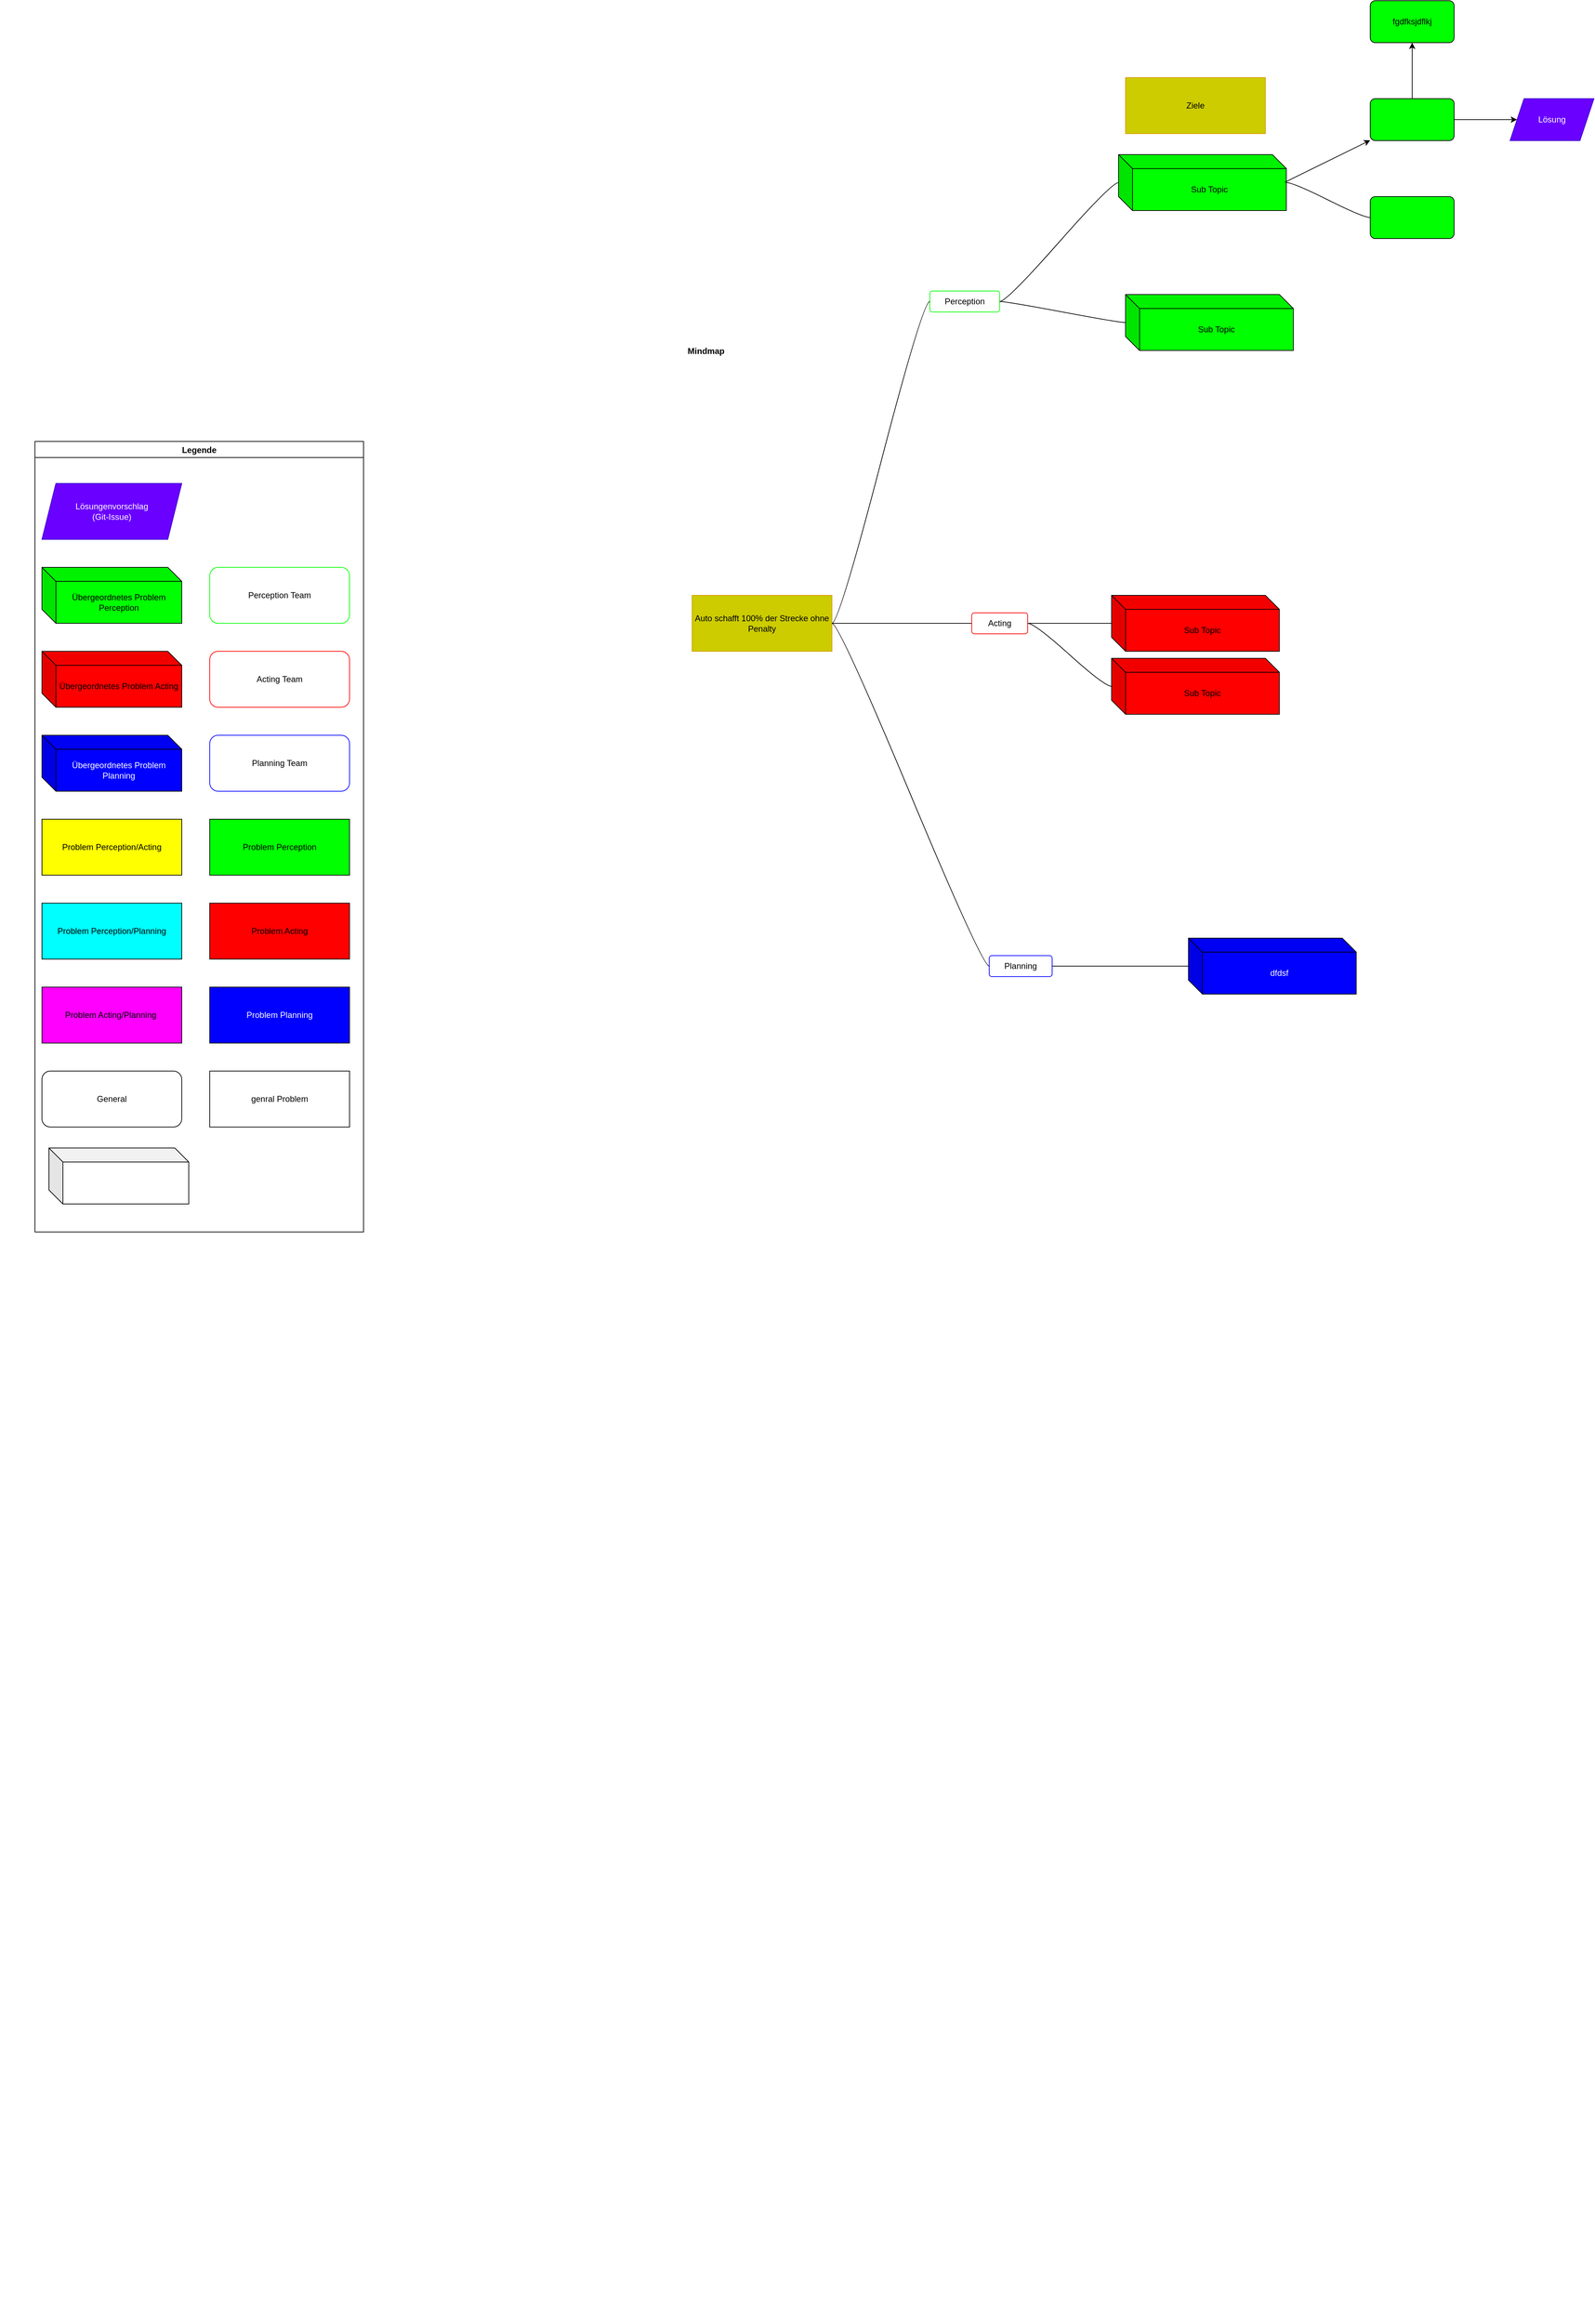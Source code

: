 <mxfile>
    <diagram id="6a731a19-8d31-9384-78a2-239565b7b9f0" name="Page-1">
        <mxGraphModel dx="1161" dy="3989" grid="1" gridSize="10" guides="1" tooltips="1" connect="1" arrows="1" fold="1" page="1" pageScale="1" pageWidth="1169" pageHeight="827" background="none" math="0" shadow="0">
            <root>
                <mxCell id="0"/>
                <mxCell id="1" parent="0"/>
                <mxCell id="RF8mBAwJzvHUmaenBq2k-1" value="Mindmap" style="swimlane;startSize=20;horizontal=1;containerType=tree;strokeColor=none;fillColor=none;" parent="1" vertex="1">
                    <mxGeometry x="230" y="-2710" width="2020" height="2830" as="geometry"/>
                </mxCell>
                <mxCell id="RF8mBAwJzvHUmaenBq2k-42" value="Legende" style="swimlane;" parent="RF8mBAwJzvHUmaenBq2k-1" vertex="1">
                    <mxGeometry x="50" y="140" width="470" height="1130" as="geometry">
                        <mxRectangle x="20" y="190" width="90" height="30" as="alternateBounds"/>
                    </mxGeometry>
                </mxCell>
                <mxCell id="RF8mBAwJzvHUmaenBq2k-17" value="Perception Team" style="rounded=1;whiteSpace=wrap;html=1;gradientColor=default;fillColor=none;strokeColor=#00ff00;container=0;part=0;treeFolding=1;treeMoving=1;" parent="RF8mBAwJzvHUmaenBq2k-42" vertex="1">
                    <mxGeometry x="250" y="180" width="200" height="80" as="geometry"/>
                </mxCell>
                <mxCell id="RF8mBAwJzvHUmaenBq2k-19" value="Acting Team" style="rounded=1;whiteSpace=wrap;html=1;fillColor=none;strokeColor=#FF0000;treeFolding=1;treeMoving=1;" parent="RF8mBAwJzvHUmaenBq2k-42" vertex="1">
                    <mxGeometry x="250" y="300" width="200" height="80" as="geometry"/>
                </mxCell>
                <mxCell id="RF8mBAwJzvHUmaenBq2k-18" value="Planning Team" style="rounded=1;whiteSpace=wrap;html=1;gradientColor=default;fillColor=none;strokeColor=#0000ff;treeFolding=1;treeMoving=1;" parent="RF8mBAwJzvHUmaenBq2k-42" vertex="1">
                    <mxGeometry x="250" y="420" width="200" height="80" as="geometry"/>
                </mxCell>
                <mxCell id="RF8mBAwJzvHUmaenBq2k-24" value="Übergeordnetes Problem Perception" style="shape=cube;whiteSpace=wrap;html=1;boundedLbl=1;backgroundOutline=1;darkOpacity=0.05;darkOpacity2=0.1;fillColor=#00ff00;treeFolding=1;treeMoving=1;" parent="RF8mBAwJzvHUmaenBq2k-42" vertex="1">
                    <mxGeometry x="10" y="180" width="200" height="80" as="geometry"/>
                </mxCell>
                <mxCell id="RF8mBAwJzvHUmaenBq2k-26" value="Übergeordnetes Problem Acting" style="shape=cube;whiteSpace=wrap;html=1;boundedLbl=1;backgroundOutline=1;darkOpacity=0.05;darkOpacity2=0.1;fillColor=#ff0000;treeFolding=1;treeMoving=1;" parent="RF8mBAwJzvHUmaenBq2k-42" vertex="1">
                    <mxGeometry x="10" y="300" width="200" height="80" as="geometry"/>
                </mxCell>
                <mxCell id="RF8mBAwJzvHUmaenBq2k-25" value="&lt;font color=&quot;#ffffff&quot;&gt;Übergeordnetes Problem Planning&lt;/font&gt;" style="shape=cube;whiteSpace=wrap;html=1;boundedLbl=1;backgroundOutline=1;darkOpacity=0.05;darkOpacity2=0.1;fillColor=#0000ff;treeFolding=1;treeMoving=1;" parent="RF8mBAwJzvHUmaenBq2k-42" vertex="1">
                    <mxGeometry x="10" y="420" width="200" height="80" as="geometry"/>
                </mxCell>
                <mxCell id="RF8mBAwJzvHUmaenBq2k-27" value="Problem Perception" style="rounded=0;whiteSpace=wrap;html=1;fillColor=#00ff00;treeFolding=1;treeMoving=1;" parent="RF8mBAwJzvHUmaenBq2k-42" vertex="1">
                    <mxGeometry x="250" y="540" width="200" height="80" as="geometry"/>
                </mxCell>
                <mxCell id="RF8mBAwJzvHUmaenBq2k-28" value="Problem Acting/Planning&amp;nbsp;" style="rounded=0;whiteSpace=wrap;html=1;fillColor=#ff00ff;treeFolding=1;treeMoving=1;" parent="RF8mBAwJzvHUmaenBq2k-42" vertex="1">
                    <mxGeometry x="10" y="780" width="200" height="80" as="geometry"/>
                </mxCell>
                <mxCell id="RF8mBAwJzvHUmaenBq2k-29" value="Problem Perception/Planning" style="rounded=0;whiteSpace=wrap;html=1;fillColor=#00ffff;treeFolding=1;treeMoving=1;" parent="RF8mBAwJzvHUmaenBq2k-42" vertex="1">
                    <mxGeometry x="10" y="660" width="200" height="80" as="geometry"/>
                </mxCell>
                <mxCell id="RF8mBAwJzvHUmaenBq2k-30" value="Problem Perception/Acting" style="rounded=0;whiteSpace=wrap;html=1;fillColor=#ffff00;treeFolding=1;treeMoving=1;" parent="RF8mBAwJzvHUmaenBq2k-42" vertex="1">
                    <mxGeometry x="10" y="540" width="200" height="80" as="geometry"/>
                </mxCell>
                <mxCell id="RF8mBAwJzvHUmaenBq2k-31" value="&lt;font color=&quot;#ffffff&quot;&gt;Problem Planning&lt;/font&gt;" style="rounded=0;whiteSpace=wrap;html=1;fillColor=#0000ff;treeFolding=1;treeMoving=1;" parent="RF8mBAwJzvHUmaenBq2k-42" vertex="1">
                    <mxGeometry x="250" y="780" width="200" height="80" as="geometry"/>
                </mxCell>
                <mxCell id="RF8mBAwJzvHUmaenBq2k-32" value="Problem Acting" style="rounded=0;whiteSpace=wrap;html=1;fillColor=#ff0000;treeFolding=1;treeMoving=1;" parent="RF8mBAwJzvHUmaenBq2k-42" vertex="1">
                    <mxGeometry x="250" y="660" width="200" height="80" as="geometry"/>
                </mxCell>
                <mxCell id="RF8mBAwJzvHUmaenBq2k-40" value="Lösungenvorschlag&lt;div&gt;(Git-Issue)&lt;/div&gt;" style="shape=parallelogram;perimeter=parallelogramPerimeter;whiteSpace=wrap;html=1;fixedSize=1;gradientDirection=radial;fillColor=#6a00ff;strokeColor=#3700CC;treeFolding=1;treeMoving=1;fontColor=#ffffff;" parent="RF8mBAwJzvHUmaenBq2k-42" vertex="1">
                    <mxGeometry x="10" y="60" width="200" height="80" as="geometry"/>
                </mxCell>
                <mxCell id="RF8mBAwJzvHUmaenBq2k-41" value="genral Problem" style="rounded=0;whiteSpace=wrap;html=1;treeFolding=1;treeMoving=1;" parent="RF8mBAwJzvHUmaenBq2k-42" vertex="1">
                    <mxGeometry x="250" y="900" width="200" height="80" as="geometry"/>
                </mxCell>
                <mxCell id="4" value="General" style="rounded=1;whiteSpace=wrap;html=1;container=0;part=0;treeFolding=1;treeMoving=1;fillColor=none;" vertex="1" parent="RF8mBAwJzvHUmaenBq2k-42">
                    <mxGeometry x="10" y="900" width="200" height="80" as="geometry"/>
                </mxCell>
                <mxCell id="5" value="&lt;font color=&quot;#ffffff&quot;&gt;Übergeordnetes Problem General&lt;/font&gt;" style="shape=cube;whiteSpace=wrap;html=1;boundedLbl=1;backgroundOutline=1;darkOpacity=0.05;darkOpacity2=0.1;treeFolding=1;treeMoving=1;fillColor=none;" vertex="1" parent="RF8mBAwJzvHUmaenBq2k-42">
                    <mxGeometry x="20" y="1010" width="200" height="80" as="geometry"/>
                </mxCell>
                <mxCell id="32CIxWDeSnu1wFJP0kj--45" value="Auto schafft 100% der Strecke ohne Penalty" style="rounded=0;whiteSpace=wrap;html=1;fillColor=#CCCC00;strokeColor=#d79b00;treeFolding=1;treeMoving=1;" parent="RF8mBAwJzvHUmaenBq2k-1" vertex="1">
                    <mxGeometry x="990.0" y="360" width="200" height="80" as="geometry"/>
                </mxCell>
                <mxCell id="32CIxWDeSnu1wFJP0kj--67" value="" style="edgeStyle=entityRelationEdgeStyle;startArrow=none;endArrow=none;segment=10;curved=1;sourcePerimeterSpacing=0;targetPerimeterSpacing=0;rounded=0;fontFamily=Helvetica;fontSize=12;fontColor=default;exitX=1;exitY=0.5;exitDx=0;exitDy=0;" parent="RF8mBAwJzvHUmaenBq2k-1" source="32CIxWDeSnu1wFJP0kj--45" target="32CIxWDeSnu1wFJP0kj--68" edge="1">
                    <mxGeometry relative="1" as="geometry">
                        <mxPoint x="1410" y="-2330" as="sourcePoint"/>
                    </mxGeometry>
                </mxCell>
                <mxCell id="32CIxWDeSnu1wFJP0kj--68" value="Planning" style="whiteSpace=wrap;html=1;rounded=1;arcSize=12;align=center;verticalAlign=middle;strokeWidth=1;autosize=1;spacing=4;treeFolding=1;treeMoving=1;newEdgeStyle={&quot;edgeStyle&quot;:&quot;entityRelationEdgeStyle&quot;,&quot;startArrow&quot;:&quot;none&quot;,&quot;endArrow&quot;:&quot;none&quot;,&quot;segment&quot;:10,&quot;curved&quot;:1,&quot;sourcePerimeterSpacing&quot;:0,&quot;targetPerimeterSpacing&quot;:0};strokeColor=#0000ff;fontFamily=Helvetica;fontSize=12;fontColor=default;fillColor=none;gradientColor=default;" parent="RF8mBAwJzvHUmaenBq2k-1" vertex="1">
                    <mxGeometry x="1415" y="875" width="90" height="30" as="geometry"/>
                </mxCell>
                <mxCell id="32CIxWDeSnu1wFJP0kj--69" value="" style="edgeStyle=entityRelationEdgeStyle;startArrow=none;endArrow=none;segment=10;curved=1;sourcePerimeterSpacing=0;targetPerimeterSpacing=0;rounded=0;fontFamily=Helvetica;fontSize=12;fontColor=default;exitX=1;exitY=0.5;exitDx=0;exitDy=0;" parent="RF8mBAwJzvHUmaenBq2k-1" source="32CIxWDeSnu1wFJP0kj--45" target="32CIxWDeSnu1wFJP0kj--70" edge="1">
                    <mxGeometry relative="1" as="geometry">
                        <mxPoint x="1410" y="-2330" as="sourcePoint"/>
                    </mxGeometry>
                </mxCell>
                <mxCell id="32CIxWDeSnu1wFJP0kj--70" value="Acting" style="whiteSpace=wrap;html=1;rounded=1;arcSize=12;align=center;verticalAlign=middle;strokeWidth=1;autosize=1;spacing=4;treeFolding=1;treeMoving=1;newEdgeStyle={&quot;edgeStyle&quot;:&quot;entityRelationEdgeStyle&quot;,&quot;startArrow&quot;:&quot;none&quot;,&quot;endArrow&quot;:&quot;none&quot;,&quot;segment&quot;:10,&quot;curved&quot;:1,&quot;sourcePerimeterSpacing&quot;:0,&quot;targetPerimeterSpacing&quot;:0};strokeColor=#FF0000;fontFamily=Helvetica;fontSize=12;fontColor=default;fillColor=none;gradientColor=default;" parent="RF8mBAwJzvHUmaenBq2k-1" vertex="1">
                    <mxGeometry x="1390" y="385" width="80" height="30" as="geometry"/>
                </mxCell>
                <mxCell id="32CIxWDeSnu1wFJP0kj--79" value="" style="edgeStyle=entityRelationEdgeStyle;startArrow=none;endArrow=none;segment=10;curved=1;sourcePerimeterSpacing=0;targetPerimeterSpacing=0;rounded=0;fontFamily=Helvetica;fontSize=12;fontColor=default;exitX=1;exitY=0.5;exitDx=0;exitDy=0;" parent="RF8mBAwJzvHUmaenBq2k-1" source="32CIxWDeSnu1wFJP0kj--70" target="32CIxWDeSnu1wFJP0kj--80" edge="1">
                    <mxGeometry relative="1" as="geometry">
                        <mxPoint x="1410" y="-2330" as="sourcePoint"/>
                    </mxGeometry>
                </mxCell>
                <mxCell id="32CIxWDeSnu1wFJP0kj--80" value="Sub Topic" style="whiteSpace=wrap;html=1;rounded=1;arcSize=12;align=center;verticalAlign=middle;strokeWidth=1;autosize=1;spacing=4;treeFolding=1;treeMoving=1;newEdgeStyle={&quot;edgeStyle&quot;:&quot;entityRelationEdgeStyle&quot;,&quot;startArrow&quot;:&quot;none&quot;,&quot;endArrow&quot;:&quot;none&quot;,&quot;segment&quot;:10,&quot;curved&quot;:1,&quot;sourcePerimeterSpacing&quot;:0,&quot;targetPerimeterSpacing&quot;:0};strokeColor=default;fontFamily=Helvetica;fontSize=12;fontColor=default;fillColor=#ff0000;gradientColor=none;shape=cube;boundedLbl=1;backgroundOutline=1;darkOpacity=0.05;darkOpacity2=0.1;" parent="RF8mBAwJzvHUmaenBq2k-1" vertex="1">
                    <mxGeometry x="1590" y="360" width="240" height="80" as="geometry"/>
                </mxCell>
                <mxCell id="32CIxWDeSnu1wFJP0kj--81" value="" style="edgeStyle=entityRelationEdgeStyle;startArrow=none;endArrow=none;segment=10;curved=1;sourcePerimeterSpacing=0;targetPerimeterSpacing=0;rounded=0;fontFamily=Helvetica;fontSize=12;fontColor=default;exitX=1;exitY=0.5;exitDx=0;exitDy=0;" parent="RF8mBAwJzvHUmaenBq2k-1" source="32CIxWDeSnu1wFJP0kj--70" target="32CIxWDeSnu1wFJP0kj--82" edge="1">
                    <mxGeometry relative="1" as="geometry">
                        <mxPoint x="1770" y="-2330" as="sourcePoint"/>
                    </mxGeometry>
                </mxCell>
                <mxCell id="32CIxWDeSnu1wFJP0kj--82" value="Sub Topic" style="whiteSpace=wrap;html=1;rounded=1;arcSize=12;align=center;verticalAlign=middle;strokeWidth=1;autosize=1;spacing=4;treeFolding=1;treeMoving=1;newEdgeStyle={&quot;edgeStyle&quot;:&quot;entityRelationEdgeStyle&quot;,&quot;startArrow&quot;:&quot;none&quot;,&quot;endArrow&quot;:&quot;none&quot;,&quot;segment&quot;:10,&quot;curved&quot;:1,&quot;sourcePerimeterSpacing&quot;:0,&quot;targetPerimeterSpacing&quot;:0};strokeColor=default;fontFamily=Helvetica;fontSize=12;fontColor=default;fillColor=#ff0000;gradientColor=none;shape=cube;boundedLbl=1;backgroundOutline=1;darkOpacity=0.05;darkOpacity2=0.1;" parent="RF8mBAwJzvHUmaenBq2k-1" vertex="1">
                    <mxGeometry x="1590" y="450" width="240" height="80" as="geometry"/>
                </mxCell>
                <mxCell id="32CIxWDeSnu1wFJP0kj--83" value="" style="edgeStyle=entityRelationEdgeStyle;startArrow=none;endArrow=none;segment=10;curved=1;sourcePerimeterSpacing=0;targetPerimeterSpacing=0;rounded=0;fontFamily=Helvetica;fontSize=12;fontColor=default;exitX=1;exitY=0.5;exitDx=0;exitDy=0;" parent="RF8mBAwJzvHUmaenBq2k-1" source="32CIxWDeSnu1wFJP0kj--68" target="32CIxWDeSnu1wFJP0kj--84" edge="1">
                    <mxGeometry relative="1" as="geometry">
                        <mxPoint x="1410" y="-2330" as="sourcePoint"/>
                    </mxGeometry>
                </mxCell>
                <mxCell id="32CIxWDeSnu1wFJP0kj--84" value="&lt;font color=&quot;#ffffff&quot;&gt;dfdsf&lt;/font&gt;" style="whiteSpace=wrap;html=1;rounded=1;arcSize=12;align=center;verticalAlign=middle;strokeWidth=1;autosize=1;spacing=4;treeFolding=1;treeMoving=1;newEdgeStyle={&quot;edgeStyle&quot;:&quot;entityRelationEdgeStyle&quot;,&quot;startArrow&quot;:&quot;none&quot;,&quot;endArrow&quot;:&quot;none&quot;,&quot;segment&quot;:10,&quot;curved&quot;:1,&quot;sourcePerimeterSpacing&quot;:0,&quot;targetPerimeterSpacing&quot;:0};strokeColor=default;fontFamily=Helvetica;fontSize=12;fontColor=default;fillColor=#0000ff;gradientColor=none;shape=cube;boundedLbl=1;backgroundOutline=1;darkOpacity=0.05;darkOpacity2=0.1;" parent="RF8mBAwJzvHUmaenBq2k-1" vertex="1">
                    <mxGeometry x="1700" y="850" width="240" height="80" as="geometry"/>
                </mxCell>
                <mxCell id="32CIxWDeSnu1wFJP0kj--74" value="" style="edgeStyle=entityRelationEdgeStyle;rounded=0;orthogonalLoop=1;jettySize=auto;html=1;startArrow=none;endArrow=none;segment=10;curved=1;sourcePerimeterSpacing=0;targetPerimeterSpacing=0;fontFamily=Helvetica;fontSize=12;fontColor=default;" parent="1" source="32CIxWDeSnu1wFJP0kj--72" target="32CIxWDeSnu1wFJP0kj--73" edge="1">
                    <mxGeometry relative="1" as="geometry"/>
                </mxCell>
                <mxCell id="32CIxWDeSnu1wFJP0kj--72" value="Perception" style="whiteSpace=wrap;html=1;rounded=1;arcSize=12;align=center;verticalAlign=middle;strokeWidth=1;autosize=1;spacing=4;treeFolding=1;treeMoving=1;newEdgeStyle={&quot;edgeStyle&quot;:&quot;entityRelationEdgeStyle&quot;,&quot;startArrow&quot;:&quot;none&quot;,&quot;endArrow&quot;:&quot;none&quot;,&quot;segment&quot;:10,&quot;curved&quot;:1,&quot;sourcePerimeterSpacing&quot;:0,&quot;targetPerimeterSpacing&quot;:0};strokeColor=#00ff00;fontFamily=Helvetica;fontSize=12;fontColor=default;fillColor=none;gradientColor=default;container=0;part=0;" parent="1" vertex="1">
                    <mxGeometry x="1560" y="-2785" width="100" height="30" as="geometry"/>
                </mxCell>
                <mxCell id="32CIxWDeSnu1wFJP0kj--71" value="" style="edgeStyle=entityRelationEdgeStyle;startArrow=none;endArrow=none;segment=10;curved=1;sourcePerimeterSpacing=0;targetPerimeterSpacing=0;rounded=0;fontFamily=Helvetica;fontSize=12;fontColor=default;exitX=1;exitY=0.5;exitDx=0;exitDy=0;" parent="1" source="32CIxWDeSnu1wFJP0kj--45" target="32CIxWDeSnu1wFJP0kj--72" edge="1">
                    <mxGeometry relative="1" as="geometry">
                        <mxPoint x="1630" y="-5060" as="sourcePoint"/>
                    </mxGeometry>
                </mxCell>
                <mxCell id="32CIxWDeSnu1wFJP0kj--76" value="" style="edgeStyle=entityRelationEdgeStyle;rounded=0;orthogonalLoop=1;jettySize=auto;html=1;startArrow=none;endArrow=none;segment=10;curved=1;sourcePerimeterSpacing=0;targetPerimeterSpacing=0;fontFamily=Helvetica;fontSize=12;fontColor=default;" parent="1" source="32CIxWDeSnu1wFJP0kj--72" target="32CIxWDeSnu1wFJP0kj--75" edge="1">
                    <mxGeometry relative="1" as="geometry"/>
                </mxCell>
                <mxCell id="7" value="" style="edgeStyle=entityRelationEdgeStyle;html=1;startArrow=none;endArrow=none;segment=10;curved=1;sourcePerimeterSpacing=0;targetPerimeterSpacing=0;" edge="1" parent="1" source="32CIxWDeSnu1wFJP0kj--73" target="6">
                    <mxGeometry relative="1" as="geometry"/>
                </mxCell>
                <mxCell id="32CIxWDeSnu1wFJP0kj--73" value="Sub Topic" style="whiteSpace=wrap;html=1;rounded=1;arcSize=12;align=center;verticalAlign=middle;strokeWidth=1;autosize=1;spacing=4;treeFolding=1;treeMoving=1;newEdgeStyle={&quot;edgeStyle&quot;:&quot;entityRelationEdgeStyle&quot;,&quot;startArrow&quot;:&quot;none&quot;,&quot;endArrow&quot;:&quot;none&quot;,&quot;segment&quot;:10,&quot;curved&quot;:1,&quot;sourcePerimeterSpacing&quot;:0,&quot;targetPerimeterSpacing&quot;:0};strokeColor=default;fontFamily=Helvetica;fontSize=12;fontColor=default;fillColor=#00ff00;gradientColor=none;container=0;part=0;shape=cube;boundedLbl=1;backgroundOutline=1;darkOpacity=0.05;darkOpacity2=0.1;" parent="1" vertex="1">
                    <mxGeometry x="1830" y="-2980" width="240" height="80" as="geometry"/>
                </mxCell>
                <mxCell id="32CIxWDeSnu1wFJP0kj--75" value="Sub Topic" style="whiteSpace=wrap;html=1;rounded=1;arcSize=12;align=center;verticalAlign=middle;strokeWidth=1;autosize=1;spacing=4;treeFolding=1;treeMoving=1;newEdgeStyle={&quot;edgeStyle&quot;:&quot;entityRelationEdgeStyle&quot;,&quot;startArrow&quot;:&quot;none&quot;,&quot;endArrow&quot;:&quot;none&quot;,&quot;segment&quot;:10,&quot;curved&quot;:1,&quot;sourcePerimeterSpacing&quot;:0,&quot;targetPerimeterSpacing&quot;:0};strokeColor=default;fontFamily=Helvetica;fontSize=12;fontColor=default;fillColor=#00ff00;gradientColor=none;container=0;part=0;shape=cube;boundedLbl=1;backgroundOutline=1;darkOpacity=0.05;darkOpacity2=0.1;" parent="1" vertex="1">
                    <mxGeometry x="1840" y="-2780" width="240" height="80" as="geometry"/>
                </mxCell>
                <mxCell id="9" value="" style="edgeStyle=none;html=1;exitX=0.991;exitY=0.494;exitDx=0;exitDy=0;exitPerimeter=0;" edge="1" parent="1" source="32CIxWDeSnu1wFJP0kj--73" target="8">
                    <mxGeometry relative="1" as="geometry"/>
                </mxCell>
                <mxCell id="6" value="" style="whiteSpace=wrap;html=1;fillColor=#00ff00;rounded=1;arcSize=12;strokeWidth=1;spacing=4;gradientColor=none;" vertex="1" parent="1">
                    <mxGeometry x="2190" y="-2920" width="120" height="60" as="geometry"/>
                </mxCell>
                <mxCell id="13" value="" style="edgeStyle=none;html=1;" edge="1" parent="1" source="8" target="12">
                    <mxGeometry relative="1" as="geometry"/>
                </mxCell>
                <mxCell id="15" value="" style="edgeStyle=none;html=1;" edge="1" parent="1" source="8" target="14">
                    <mxGeometry relative="1" as="geometry"/>
                </mxCell>
                <mxCell id="8" value="" style="whiteSpace=wrap;html=1;fillColor=#00ff00;rounded=1;arcSize=12;strokeWidth=1;spacing=4;gradientColor=none;" vertex="1" parent="1">
                    <mxGeometry x="2190" y="-3060" width="120" height="60" as="geometry"/>
                </mxCell>
                <mxCell id="RF8mBAwJzvHUmaenBq2k-11" value="Ziele" style="rounded=0;whiteSpace=wrap;html=1;fillColor=#CCCC00;strokeColor=#d79b00;treeFolding=1;treeMoving=1;noLabel=0;fixedWidth=1;" parent="1" vertex="1">
                    <mxGeometry x="1840" y="-3090" width="200" height="80" as="geometry"/>
                </mxCell>
                <mxCell id="12" value="Lösung" style="shape=parallelogram;perimeter=parallelogramPerimeter;whiteSpace=wrap;html=1;fixedSize=1;gradientDirection=radial;fillColor=#6a00ff;strokeColor=#3700CC;treeFolding=1;treeMoving=1;fontColor=#ffffff;fontFamily=Helvetica;fontSize=12;align=center;strokeWidth=1;" vertex="1" parent="1">
                    <mxGeometry x="2390" y="-3060" width="120" height="60" as="geometry"/>
                </mxCell>
                <mxCell id="14" value="fgdfksjdflkj" style="whiteSpace=wrap;html=1;fillColor=#00ff00;rounded=1;arcSize=12;strokeWidth=1;spacing=4;gradientColor=none;" vertex="1" parent="1">
                    <mxGeometry x="2190" y="-3200" width="120" height="60" as="geometry"/>
                </mxCell>
            </root>
        </mxGraphModel>
    </diagram>
</mxfile>